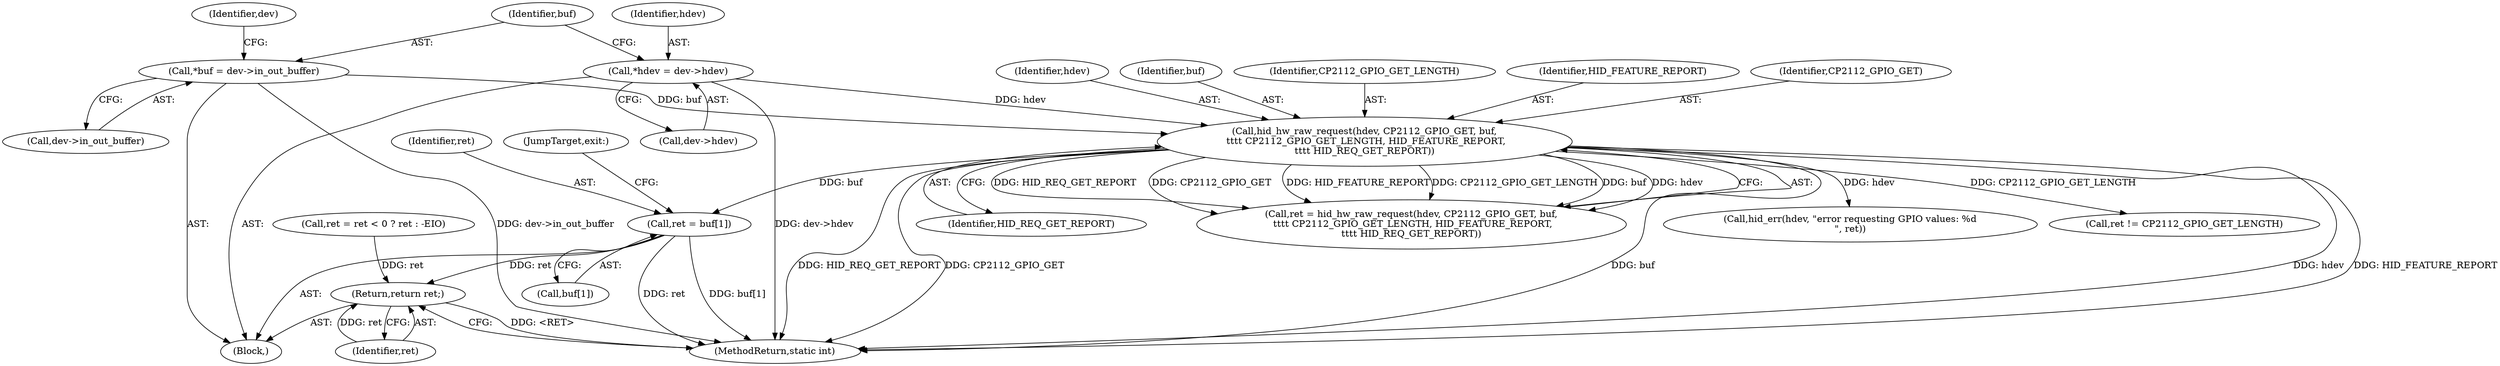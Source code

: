 digraph "0_linux_7a7b5df84b6b4e5d599c7289526eed96541a0654_1@array" {
"1000156" [label="(Call,ret = buf[1])"];
"1000130" [label="(Call,hid_hw_raw_request(hdev, CP2112_GPIO_GET, buf,\n \t\t\t\t CP2112_GPIO_GET_LENGTH, HID_FEATURE_REPORT,\n\t\t\t\t HID_REQ_GET_REPORT))"];
"1000109" [label="(Call,*hdev = dev->hdev)"];
"1000115" [label="(Call,*buf = dev->in_out_buffer)"];
"1000168" [label="(Return,return ret;)"];
"1000133" [label="(Identifier,buf)"];
"1000116" [label="(Identifier,buf)"];
"1000161" [label="(JumpTarget,exit:)"];
"1000156" [label="(Call,ret = buf[1])"];
"1000128" [label="(Call,ret = hid_hw_raw_request(hdev, CP2112_GPIO_GET, buf,\n \t\t\t\t CP2112_GPIO_GET_LENGTH, HID_FEATURE_REPORT,\n\t\t\t\t HID_REQ_GET_REPORT))"];
"1000168" [label="(Return,return ret;)"];
"1000134" [label="(Identifier,CP2112_GPIO_GET_LENGTH)"];
"1000125" [label="(Identifier,dev)"];
"1000115" [label="(Call,*buf = dev->in_out_buffer)"];
"1000142" [label="(Call,hid_err(hdev, \"error requesting GPIO values: %d\n\", ret))"];
"1000110" [label="(Identifier,hdev)"];
"1000138" [label="(Call,ret != CP2112_GPIO_GET_LENGTH)"];
"1000157" [label="(Identifier,ret)"];
"1000130" [label="(Call,hid_hw_raw_request(hdev, CP2112_GPIO_GET, buf,\n \t\t\t\t CP2112_GPIO_GET_LENGTH, HID_FEATURE_REPORT,\n\t\t\t\t HID_REQ_GET_REPORT))"];
"1000117" [label="(Call,dev->in_out_buffer)"];
"1000170" [label="(MethodReturn,static int)"];
"1000135" [label="(Identifier,HID_FEATURE_REPORT)"];
"1000146" [label="(Call,ret = ret < 0 ? ret : -EIO)"];
"1000111" [label="(Call,dev->hdev)"];
"1000158" [label="(Call,buf[1])"];
"1000102" [label="(Block,)"];
"1000109" [label="(Call,*hdev = dev->hdev)"];
"1000132" [label="(Identifier,CP2112_GPIO_GET)"];
"1000131" [label="(Identifier,hdev)"];
"1000169" [label="(Identifier,ret)"];
"1000136" [label="(Identifier,HID_REQ_GET_REPORT)"];
"1000156" -> "1000102"  [label="AST: "];
"1000156" -> "1000158"  [label="CFG: "];
"1000157" -> "1000156"  [label="AST: "];
"1000158" -> "1000156"  [label="AST: "];
"1000161" -> "1000156"  [label="CFG: "];
"1000156" -> "1000170"  [label="DDG: ret"];
"1000156" -> "1000170"  [label="DDG: buf[1]"];
"1000130" -> "1000156"  [label="DDG: buf"];
"1000156" -> "1000168"  [label="DDG: ret"];
"1000130" -> "1000128"  [label="AST: "];
"1000130" -> "1000136"  [label="CFG: "];
"1000131" -> "1000130"  [label="AST: "];
"1000132" -> "1000130"  [label="AST: "];
"1000133" -> "1000130"  [label="AST: "];
"1000134" -> "1000130"  [label="AST: "];
"1000135" -> "1000130"  [label="AST: "];
"1000136" -> "1000130"  [label="AST: "];
"1000128" -> "1000130"  [label="CFG: "];
"1000130" -> "1000170"  [label="DDG: CP2112_GPIO_GET"];
"1000130" -> "1000170"  [label="DDG: buf"];
"1000130" -> "1000170"  [label="DDG: hdev"];
"1000130" -> "1000170"  [label="DDG: HID_FEATURE_REPORT"];
"1000130" -> "1000170"  [label="DDG: HID_REQ_GET_REPORT"];
"1000130" -> "1000128"  [label="DDG: HID_REQ_GET_REPORT"];
"1000130" -> "1000128"  [label="DDG: CP2112_GPIO_GET"];
"1000130" -> "1000128"  [label="DDG: HID_FEATURE_REPORT"];
"1000130" -> "1000128"  [label="DDG: CP2112_GPIO_GET_LENGTH"];
"1000130" -> "1000128"  [label="DDG: buf"];
"1000130" -> "1000128"  [label="DDG: hdev"];
"1000109" -> "1000130"  [label="DDG: hdev"];
"1000115" -> "1000130"  [label="DDG: buf"];
"1000130" -> "1000138"  [label="DDG: CP2112_GPIO_GET_LENGTH"];
"1000130" -> "1000142"  [label="DDG: hdev"];
"1000109" -> "1000102"  [label="AST: "];
"1000109" -> "1000111"  [label="CFG: "];
"1000110" -> "1000109"  [label="AST: "];
"1000111" -> "1000109"  [label="AST: "];
"1000116" -> "1000109"  [label="CFG: "];
"1000109" -> "1000170"  [label="DDG: dev->hdev"];
"1000115" -> "1000102"  [label="AST: "];
"1000115" -> "1000117"  [label="CFG: "];
"1000116" -> "1000115"  [label="AST: "];
"1000117" -> "1000115"  [label="AST: "];
"1000125" -> "1000115"  [label="CFG: "];
"1000115" -> "1000170"  [label="DDG: dev->in_out_buffer"];
"1000168" -> "1000102"  [label="AST: "];
"1000168" -> "1000169"  [label="CFG: "];
"1000169" -> "1000168"  [label="AST: "];
"1000170" -> "1000168"  [label="CFG: "];
"1000168" -> "1000170"  [label="DDG: <RET>"];
"1000169" -> "1000168"  [label="DDG: ret"];
"1000146" -> "1000168"  [label="DDG: ret"];
}
